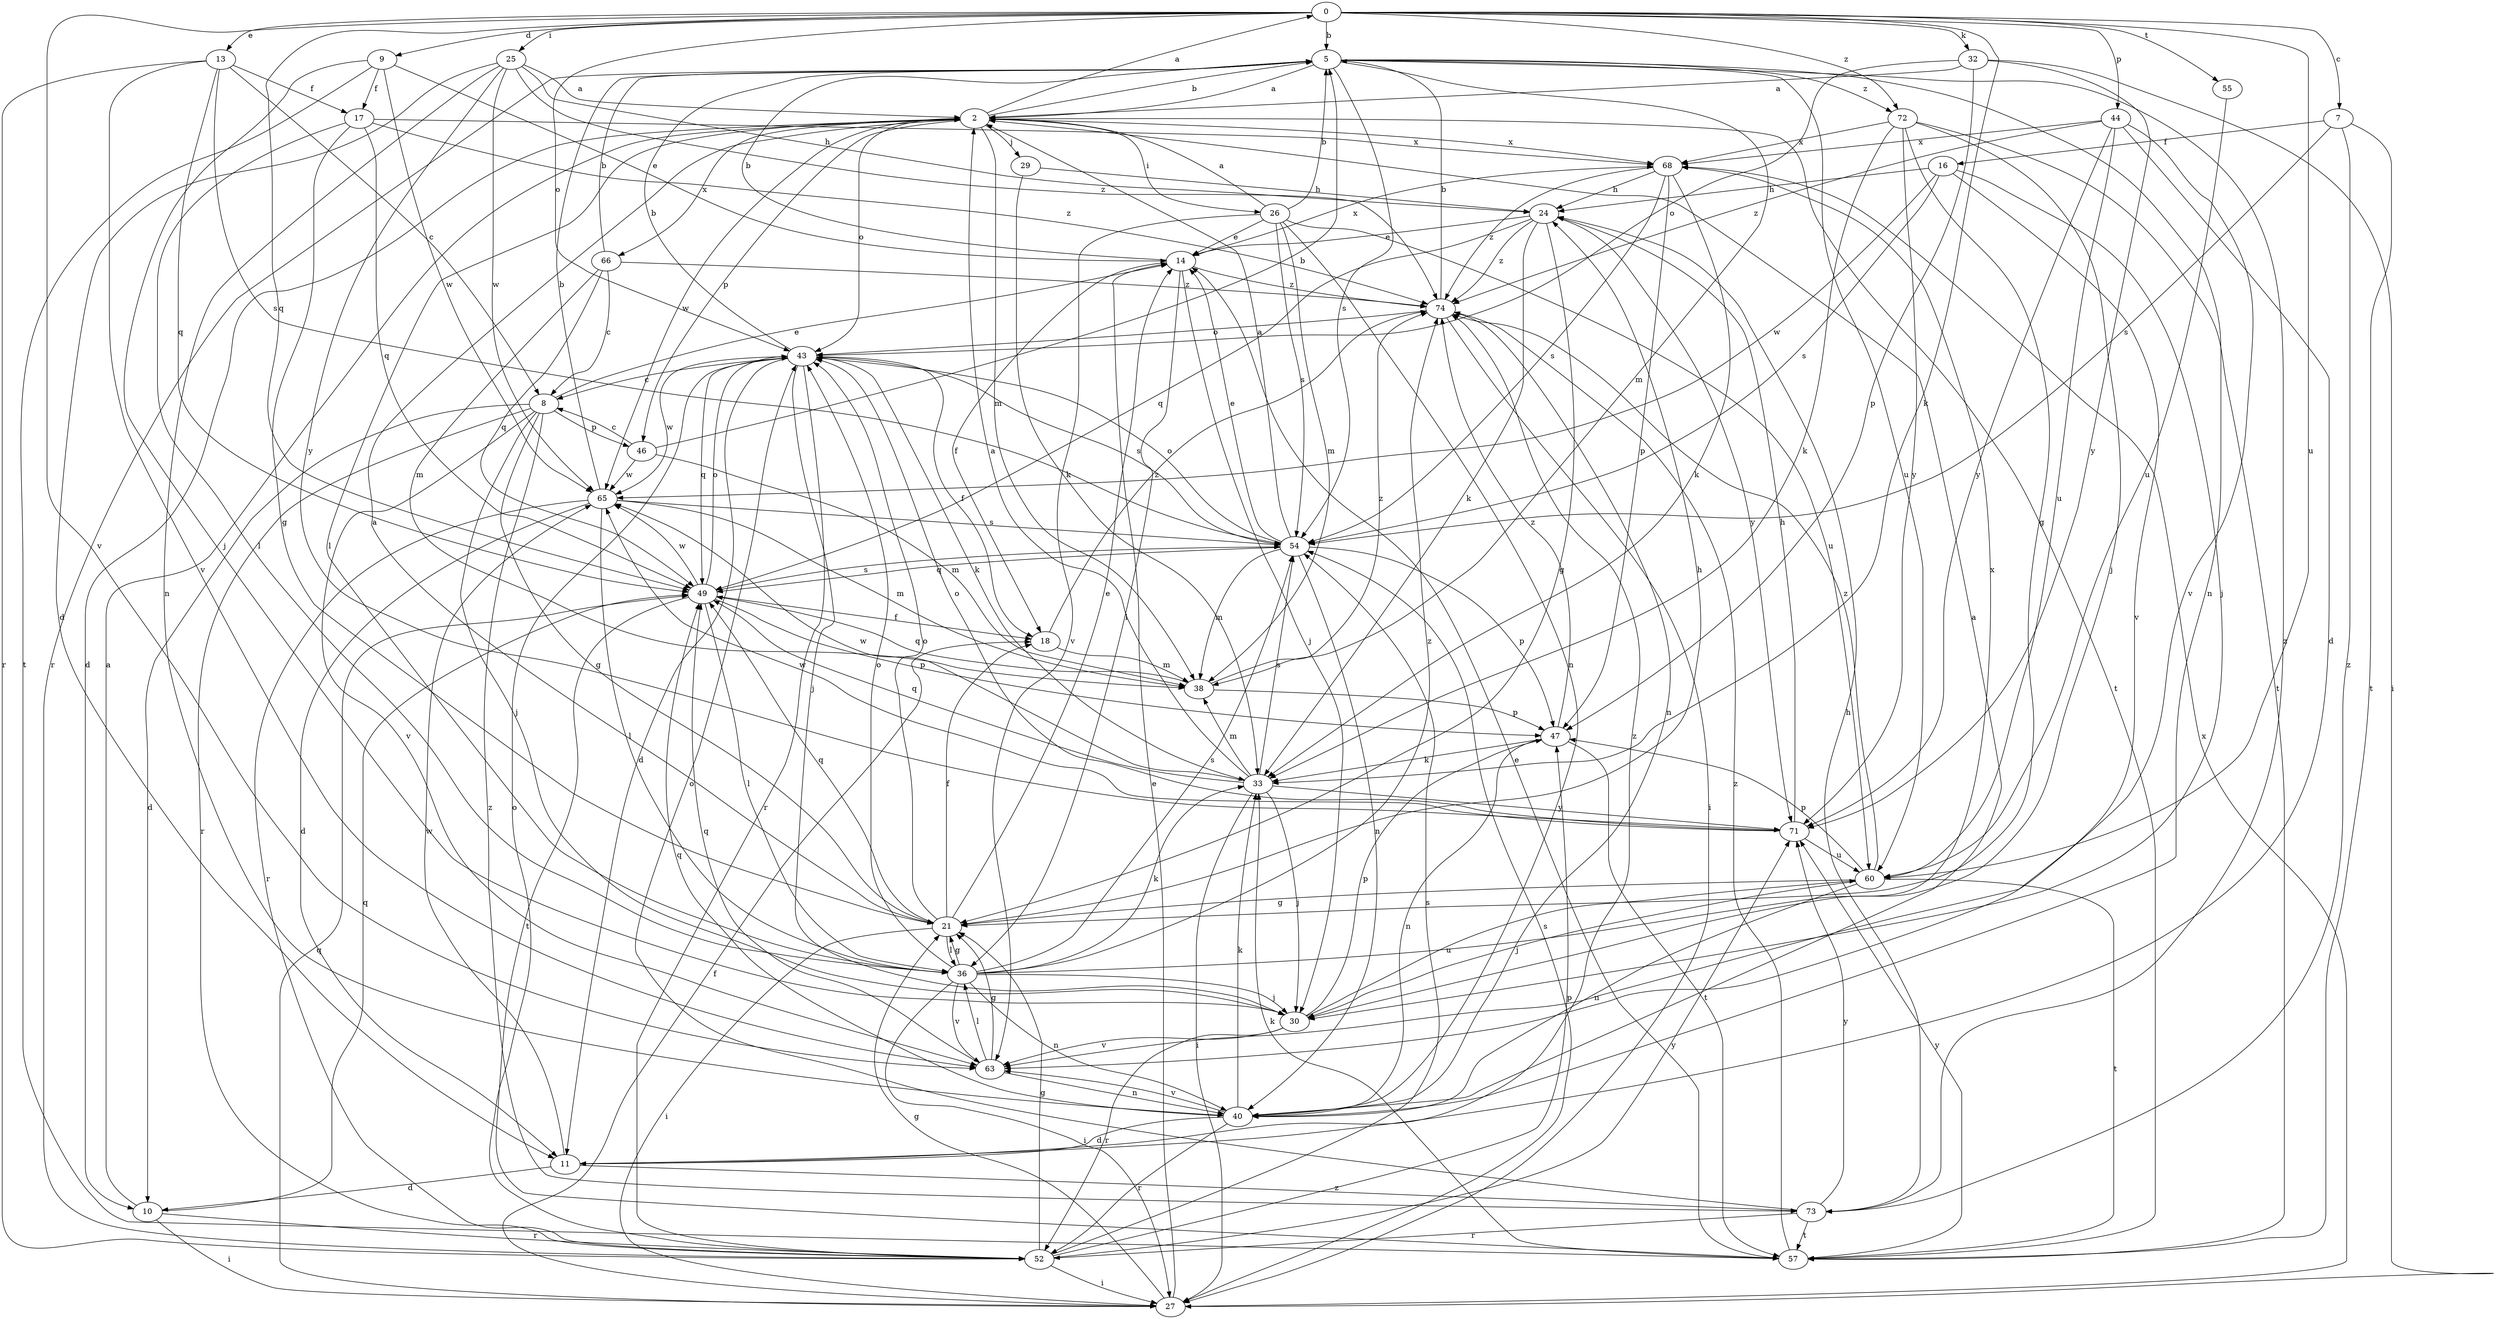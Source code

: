 strict digraph  {
0;
2;
5;
7;
8;
9;
10;
11;
13;
14;
16;
17;
18;
21;
24;
25;
26;
27;
29;
30;
32;
33;
36;
38;
40;
43;
44;
46;
47;
49;
52;
54;
55;
57;
60;
63;
65;
66;
68;
71;
72;
73;
74;
0 -> 5  [label=b];
0 -> 7  [label=c];
0 -> 9  [label=d];
0 -> 13  [label=e];
0 -> 25  [label=i];
0 -> 32  [label=k];
0 -> 33  [label=k];
0 -> 43  [label=o];
0 -> 44  [label=p];
0 -> 49  [label=q];
0 -> 55  [label=t];
0 -> 60  [label=u];
0 -> 63  [label=v];
0 -> 72  [label=z];
2 -> 0  [label=a];
2 -> 5  [label=b];
2 -> 10  [label=d];
2 -> 26  [label=i];
2 -> 29  [label=j];
2 -> 36  [label=l];
2 -> 38  [label=m];
2 -> 43  [label=o];
2 -> 46  [label=p];
2 -> 57  [label=t];
2 -> 65  [label=w];
2 -> 66  [label=x];
2 -> 68  [label=x];
5 -> 2  [label=a];
5 -> 38  [label=m];
5 -> 40  [label=n];
5 -> 52  [label=r];
5 -> 54  [label=s];
5 -> 60  [label=u];
5 -> 72  [label=z];
5 -> 73  [label=z];
7 -> 16  [label=f];
7 -> 54  [label=s];
7 -> 57  [label=t];
7 -> 73  [label=z];
8 -> 10  [label=d];
8 -> 14  [label=e];
8 -> 21  [label=g];
8 -> 30  [label=j];
8 -> 46  [label=p];
8 -> 52  [label=r];
8 -> 63  [label=v];
8 -> 73  [label=z];
9 -> 14  [label=e];
9 -> 17  [label=f];
9 -> 30  [label=j];
9 -> 57  [label=t];
9 -> 65  [label=w];
10 -> 2  [label=a];
10 -> 27  [label=i];
10 -> 49  [label=q];
10 -> 52  [label=r];
11 -> 10  [label=d];
11 -> 65  [label=w];
11 -> 73  [label=z];
11 -> 74  [label=z];
13 -> 8  [label=c];
13 -> 17  [label=f];
13 -> 49  [label=q];
13 -> 52  [label=r];
13 -> 54  [label=s];
13 -> 63  [label=v];
14 -> 5  [label=b];
14 -> 18  [label=f];
14 -> 30  [label=j];
14 -> 36  [label=l];
14 -> 68  [label=x];
14 -> 74  [label=z];
16 -> 24  [label=h];
16 -> 30  [label=j];
16 -> 54  [label=s];
16 -> 63  [label=v];
16 -> 65  [label=w];
17 -> 21  [label=g];
17 -> 36  [label=l];
17 -> 49  [label=q];
17 -> 68  [label=x];
17 -> 74  [label=z];
18 -> 38  [label=m];
18 -> 74  [label=z];
21 -> 2  [label=a];
21 -> 14  [label=e];
21 -> 18  [label=f];
21 -> 24  [label=h];
21 -> 27  [label=i];
21 -> 36  [label=l];
21 -> 43  [label=o];
21 -> 49  [label=q];
24 -> 14  [label=e];
24 -> 21  [label=g];
24 -> 33  [label=k];
24 -> 49  [label=q];
24 -> 71  [label=y];
24 -> 74  [label=z];
25 -> 2  [label=a];
25 -> 11  [label=d];
25 -> 24  [label=h];
25 -> 40  [label=n];
25 -> 65  [label=w];
25 -> 71  [label=y];
25 -> 74  [label=z];
26 -> 2  [label=a];
26 -> 5  [label=b];
26 -> 14  [label=e];
26 -> 38  [label=m];
26 -> 40  [label=n];
26 -> 54  [label=s];
26 -> 60  [label=u];
26 -> 63  [label=v];
27 -> 14  [label=e];
27 -> 18  [label=f];
27 -> 21  [label=g];
27 -> 49  [label=q];
27 -> 54  [label=s];
27 -> 68  [label=x];
29 -> 24  [label=h];
29 -> 33  [label=k];
30 -> 47  [label=p];
30 -> 52  [label=r];
30 -> 60  [label=u];
30 -> 63  [label=v];
32 -> 2  [label=a];
32 -> 27  [label=i];
32 -> 43  [label=o];
32 -> 47  [label=p];
32 -> 71  [label=y];
33 -> 2  [label=a];
33 -> 27  [label=i];
33 -> 30  [label=j];
33 -> 38  [label=m];
33 -> 49  [label=q];
33 -> 54  [label=s];
33 -> 65  [label=w];
33 -> 71  [label=y];
36 -> 21  [label=g];
36 -> 27  [label=i];
36 -> 30  [label=j];
36 -> 33  [label=k];
36 -> 40  [label=n];
36 -> 43  [label=o];
36 -> 54  [label=s];
36 -> 63  [label=v];
36 -> 68  [label=x];
36 -> 74  [label=z];
38 -> 47  [label=p];
38 -> 49  [label=q];
38 -> 74  [label=z];
40 -> 2  [label=a];
40 -> 11  [label=d];
40 -> 33  [label=k];
40 -> 49  [label=q];
40 -> 52  [label=r];
40 -> 63  [label=v];
43 -> 5  [label=b];
43 -> 8  [label=c];
43 -> 11  [label=d];
43 -> 18  [label=f];
43 -> 30  [label=j];
43 -> 33  [label=k];
43 -> 49  [label=q];
43 -> 52  [label=r];
43 -> 54  [label=s];
43 -> 65  [label=w];
44 -> 11  [label=d];
44 -> 60  [label=u];
44 -> 63  [label=v];
44 -> 68  [label=x];
44 -> 71  [label=y];
44 -> 74  [label=z];
46 -> 5  [label=b];
46 -> 8  [label=c];
46 -> 38  [label=m];
46 -> 65  [label=w];
47 -> 33  [label=k];
47 -> 40  [label=n];
47 -> 57  [label=t];
47 -> 74  [label=z];
49 -> 18  [label=f];
49 -> 36  [label=l];
49 -> 43  [label=o];
49 -> 47  [label=p];
49 -> 54  [label=s];
49 -> 57  [label=t];
49 -> 65  [label=w];
52 -> 21  [label=g];
52 -> 27  [label=i];
52 -> 43  [label=o];
52 -> 47  [label=p];
52 -> 54  [label=s];
52 -> 71  [label=y];
54 -> 2  [label=a];
54 -> 14  [label=e];
54 -> 38  [label=m];
54 -> 40  [label=n];
54 -> 43  [label=o];
54 -> 47  [label=p];
54 -> 49  [label=q];
55 -> 60  [label=u];
57 -> 14  [label=e];
57 -> 33  [label=k];
57 -> 71  [label=y];
57 -> 74  [label=z];
60 -> 21  [label=g];
60 -> 30  [label=j];
60 -> 40  [label=n];
60 -> 47  [label=p];
60 -> 57  [label=t];
60 -> 74  [label=z];
63 -> 21  [label=g];
63 -> 36  [label=l];
63 -> 40  [label=n];
63 -> 49  [label=q];
65 -> 5  [label=b];
65 -> 11  [label=d];
65 -> 36  [label=l];
65 -> 38  [label=m];
65 -> 52  [label=r];
65 -> 54  [label=s];
66 -> 5  [label=b];
66 -> 8  [label=c];
66 -> 38  [label=m];
66 -> 49  [label=q];
66 -> 74  [label=z];
68 -> 24  [label=h];
68 -> 33  [label=k];
68 -> 47  [label=p];
68 -> 54  [label=s];
68 -> 74  [label=z];
71 -> 24  [label=h];
71 -> 43  [label=o];
71 -> 60  [label=u];
71 -> 65  [label=w];
72 -> 21  [label=g];
72 -> 30  [label=j];
72 -> 33  [label=k];
72 -> 57  [label=t];
72 -> 68  [label=x];
72 -> 71  [label=y];
73 -> 24  [label=h];
73 -> 43  [label=o];
73 -> 52  [label=r];
73 -> 57  [label=t];
73 -> 71  [label=y];
74 -> 5  [label=b];
74 -> 27  [label=i];
74 -> 40  [label=n];
74 -> 43  [label=o];
}
